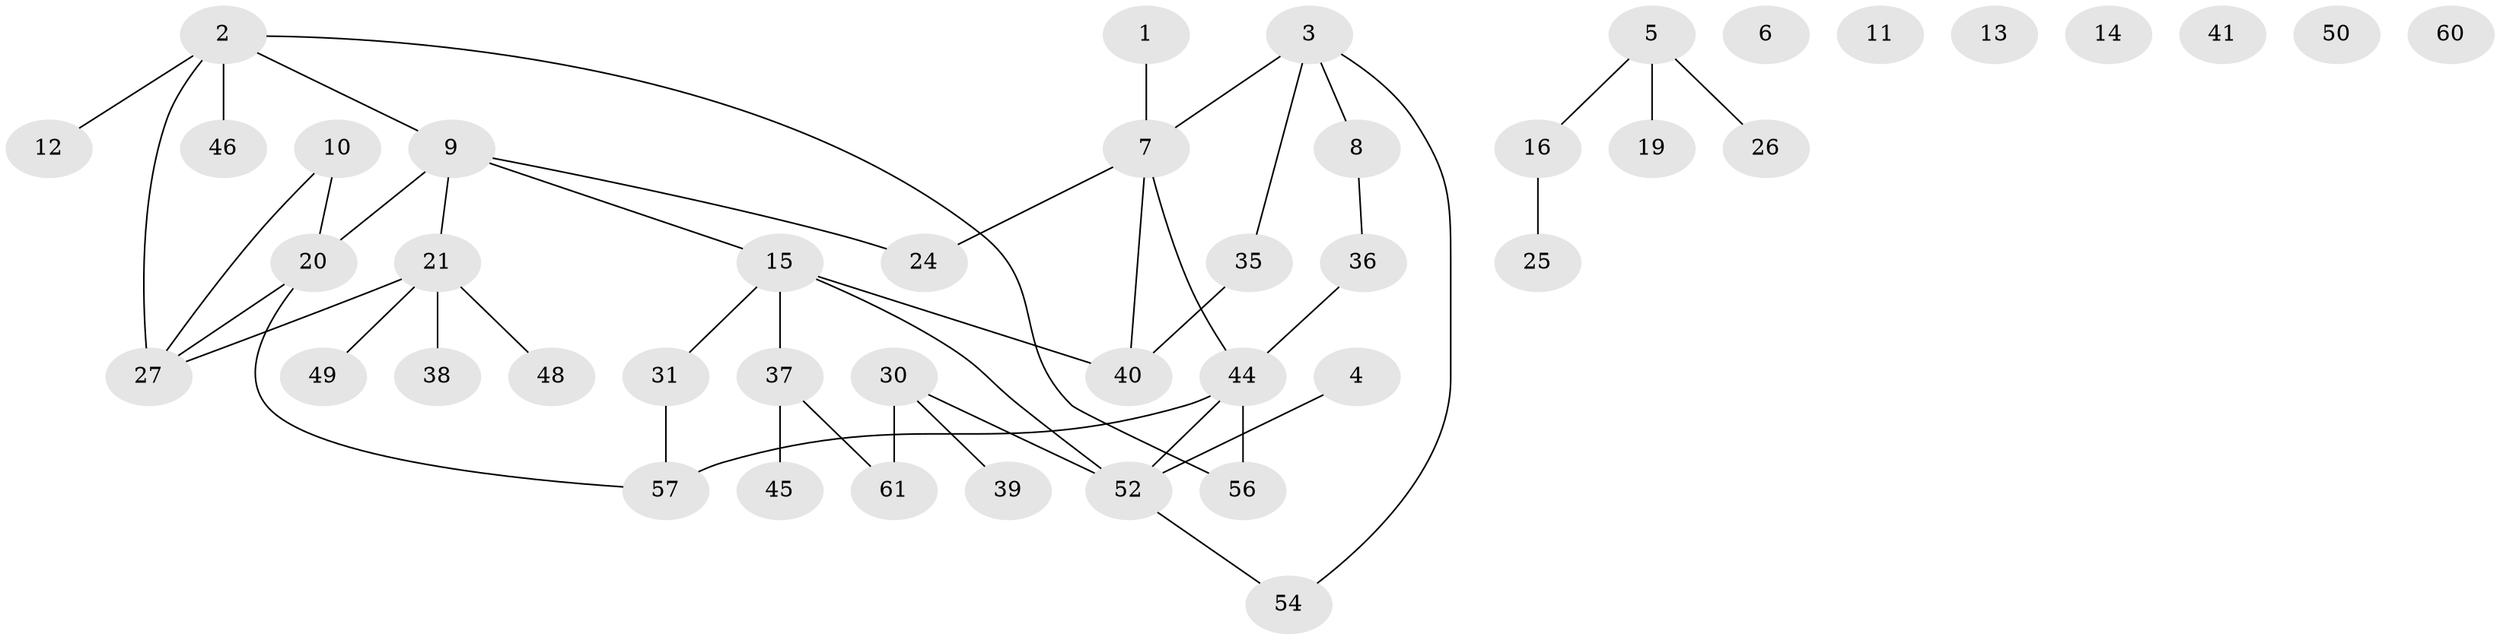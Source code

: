 // Generated by graph-tools (version 1.1) at 2025/23/03/03/25 07:23:24]
// undirected, 44 vertices, 47 edges
graph export_dot {
graph [start="1"]
  node [color=gray90,style=filled];
  1;
  2 [super="+33"];
  3 [super="+17"];
  4;
  5 [super="+18"];
  6;
  7 [super="+29"];
  8;
  9 [super="+43"];
  10 [super="+23"];
  11;
  12 [super="+63"];
  13;
  14;
  15 [super="+34"];
  16 [super="+62"];
  19;
  20 [super="+22"];
  21 [super="+28"];
  24;
  25 [super="+47"];
  26;
  27 [super="+64"];
  30 [super="+53"];
  31 [super="+32"];
  35;
  36 [super="+51"];
  37 [super="+42"];
  38;
  39;
  40 [super="+58"];
  41;
  44 [super="+55"];
  45;
  46;
  48;
  49;
  50;
  52 [super="+59"];
  54;
  56;
  57;
  60;
  61;
  1 -- 7;
  2 -- 9;
  2 -- 56;
  2 -- 46;
  2 -- 12;
  2 -- 27;
  3 -- 8;
  3 -- 35;
  3 -- 7;
  3 -- 54;
  4 -- 52;
  5 -- 16;
  5 -- 19;
  5 -- 26;
  7 -- 24;
  7 -- 44;
  7 -- 40;
  8 -- 36;
  9 -- 15;
  9 -- 24;
  9 -- 20;
  9 -- 21;
  10 -- 27;
  10 -- 20;
  15 -- 31;
  15 -- 52;
  15 -- 37;
  15 -- 40;
  16 -- 25;
  20 -- 57;
  20 -- 27;
  21 -- 38;
  21 -- 49;
  21 -- 48;
  21 -- 27;
  30 -- 52;
  30 -- 61;
  30 -- 39;
  31 -- 57;
  35 -- 40;
  36 -- 44;
  37 -- 45;
  37 -- 61;
  44 -- 56;
  44 -- 57;
  44 -- 52;
  52 -- 54;
}
